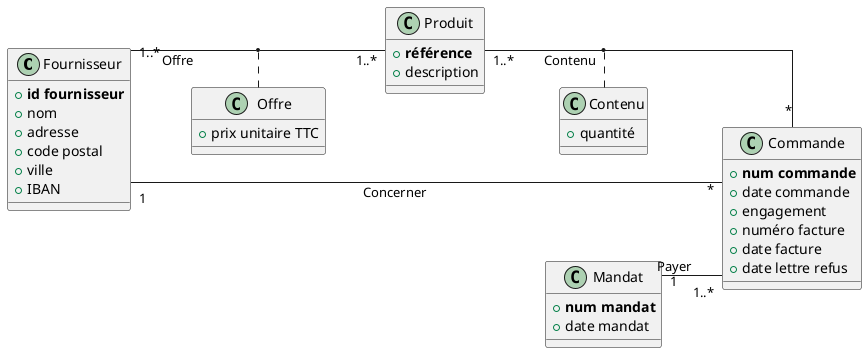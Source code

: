 @startuml title

left to right direction
skinparam linetype ortho

' %%mocodo
' Offre, 1N Fournisseur, 1N Produit: prix unitaire TTC
' Produit: référence, description
' Contenu, 0N Produit, 1N Commande: quantité

' Fournisseur: id fournisseur, nom, adresse, code postal, ville, IBAN
' Concerner, 0N Fournisseur, 11 Commande
' Commande: num commande, date commande, engagement, numéro facture, date facture, date lettre refus

' :
' Mandat: num mandat, date mandat
' Payer, 1N Mandat, 11 Commande

Fournisseur "1..*" -- "1..*" Produit: Offre
(Fournisseur, Produit) .. Offre
class Offre {
    + prix unitaire TTC
}

class Produit {
    + **référence**
    + description
}

Produit "1..*" -- "*" Commande: Contenu
(Produit, Commande) .. Contenu
class Contenu {
    + quantité
}

class Fournisseur {
    + **id fournisseur**
    + nom
    + adresse
    + code postal
    + ville
    + IBAN
}

Fournisseur "1" -- "*" Commande: Concerner

class Commande {
    + **num commande**
    + date commande
    + engagement
    + numéro facture
    + date facture
    + date lettre refus
}

class Mandat {
    + **num mandat**
    + date mandat
}

Mandat "1" -- "1..*" Commande: Payer

@enduml
